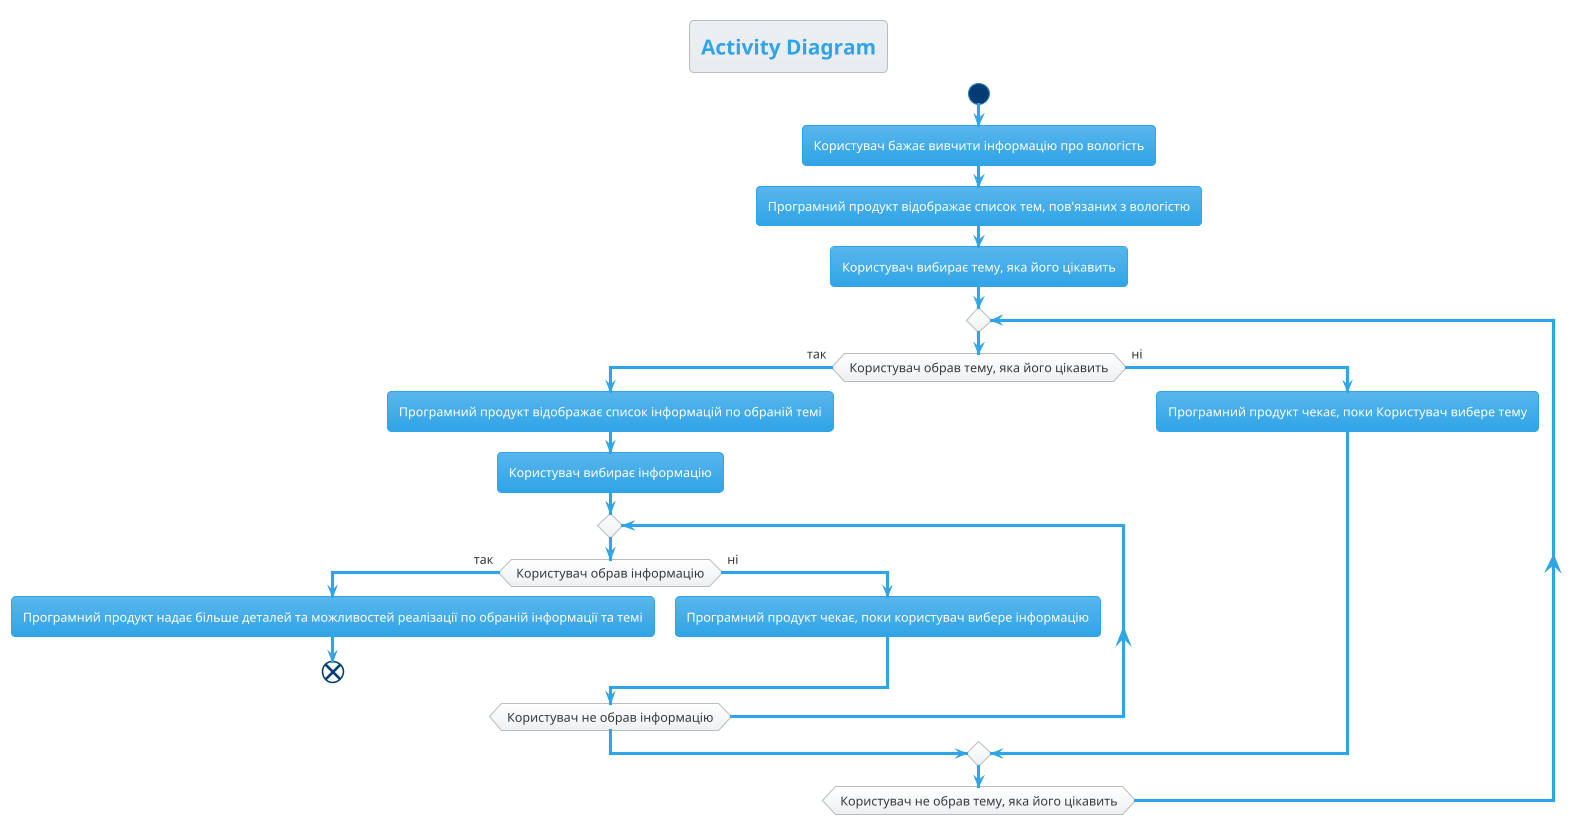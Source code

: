 @startuml
!theme cerulean

title Activity Diagram

start
:Користувач бажає вивчити інформацію про вологість;
:Програмний продукт відображає список тем, пов'язаних з вологістю;
:Користувач вибирає тему, яка його цікавить;
repeat
  if (Користувач обрав тему, яка його цікавить) then (так)
    :Програмний продукт відображає список інформацій по обраній темі;
    :Користувач вибирає інформацію;
    repeat
      if (Користувач обрав інформацію) then (так)
        :Програмний продукт надає більше деталей та можливостей реалізації по обраній інформації та темі;
      end
      else (ні)
        :Програмний продукт чекає, поки користувач вибере інформацію;
      endif
    repeat while (Користувач не обрав інформацію)
  else (ні)
  :Програмний продукт чекає, поки Користувач вибере тему;
  endif
repeat while (Користувач не обрав тему, яка його цікавить)
@enduml
